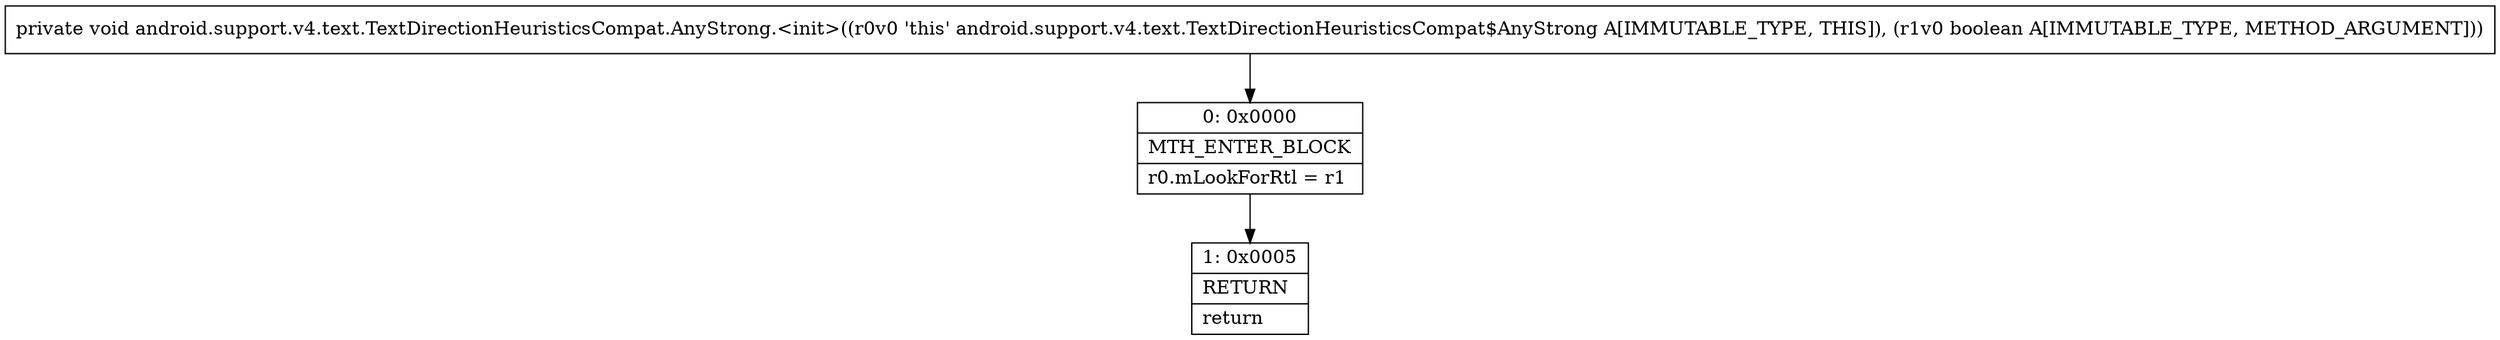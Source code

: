 digraph "CFG forandroid.support.v4.text.TextDirectionHeuristicsCompat.AnyStrong.\<init\>(Z)V" {
Node_0 [shape=record,label="{0\:\ 0x0000|MTH_ENTER_BLOCK\l|r0.mLookForRtl = r1\l}"];
Node_1 [shape=record,label="{1\:\ 0x0005|RETURN\l|return\l}"];
MethodNode[shape=record,label="{private void android.support.v4.text.TextDirectionHeuristicsCompat.AnyStrong.\<init\>((r0v0 'this' android.support.v4.text.TextDirectionHeuristicsCompat$AnyStrong A[IMMUTABLE_TYPE, THIS]), (r1v0 boolean A[IMMUTABLE_TYPE, METHOD_ARGUMENT])) }"];
MethodNode -> Node_0;
Node_0 -> Node_1;
}

